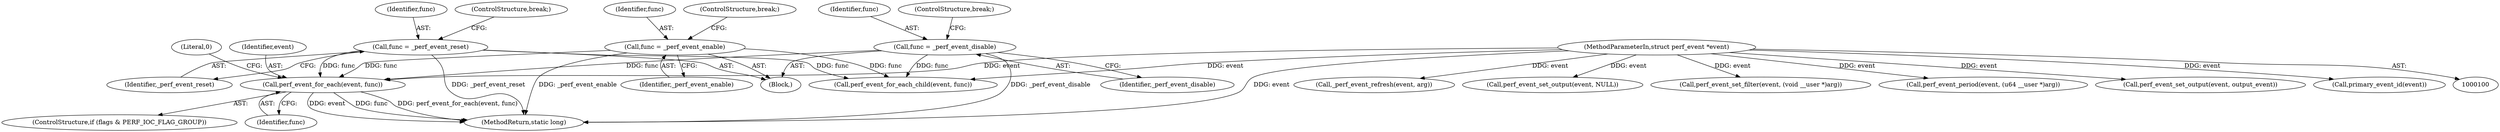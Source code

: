 digraph "0_linux_f63a8daa5812afef4f06c962351687e1ff9ccb2b_9@pointer" {
"1000220" [label="(Call,perf_event_for_each(event, func))"];
"1000101" [label="(MethodParameterIn,struct perf_event *event)"];
"1000124" [label="(Call,func = _perf_event_reset)"];
"1000114" [label="(Call,func = _perf_event_enable)"];
"1000119" [label="(Call,func = _perf_event_disable)"];
"1000130" [label="(Call,_perf_event_refresh(event, arg))"];
"1000200" [label="(Call,perf_event_set_output(event, NULL))"];
"1000119" [label="(Call,func = _perf_event_disable)"];
"1000207" [label="(Call,perf_event_set_filter(event, (void __user *)arg))"];
"1000114" [label="(Call,func = _perf_event_enable)"];
"1000216" [label="(ControlStructure,if (flags & PERF_IOC_FLAG_GROUP))"];
"1000120" [label="(Identifier,func)"];
"1000125" [label="(Identifier,func)"];
"1000224" [label="(Call,perf_event_for_each_child(event, func))"];
"1000122" [label="(ControlStructure,break;)"];
"1000115" [label="(Identifier,func)"];
"1000220" [label="(Call,perf_event_for_each(event, func))"];
"1000126" [label="(Identifier,_perf_event_reset)"];
"1000117" [label="(ControlStructure,break;)"];
"1000135" [label="(Call,perf_event_period(event, (u64 __user *)arg))"];
"1000222" [label="(Identifier,func)"];
"1000124" [label="(Call,func = _perf_event_reset)"];
"1000116" [label="(Identifier,_perf_event_enable)"];
"1000228" [label="(Literal,0)"];
"1000191" [label="(Call,perf_event_set_output(event, output_event))"];
"1000127" [label="(ControlStructure,break;)"];
"1000112" [label="(Block,)"];
"1000121" [label="(Identifier,_perf_event_disable)"];
"1000101" [label="(MethodParameterIn,struct perf_event *event)"];
"1000221" [label="(Identifier,event)"];
"1000145" [label="(Call,primary_event_id(event))"];
"1000229" [label="(MethodReturn,static long)"];
"1000220" -> "1000216"  [label="AST: "];
"1000220" -> "1000222"  [label="CFG: "];
"1000221" -> "1000220"  [label="AST: "];
"1000222" -> "1000220"  [label="AST: "];
"1000228" -> "1000220"  [label="CFG: "];
"1000220" -> "1000229"  [label="DDG: event"];
"1000220" -> "1000229"  [label="DDG: func"];
"1000220" -> "1000229"  [label="DDG: perf_event_for_each(event, func)"];
"1000101" -> "1000220"  [label="DDG: event"];
"1000124" -> "1000220"  [label="DDG: func"];
"1000114" -> "1000220"  [label="DDG: func"];
"1000119" -> "1000220"  [label="DDG: func"];
"1000101" -> "1000100"  [label="AST: "];
"1000101" -> "1000229"  [label="DDG: event"];
"1000101" -> "1000130"  [label="DDG: event"];
"1000101" -> "1000135"  [label="DDG: event"];
"1000101" -> "1000145"  [label="DDG: event"];
"1000101" -> "1000191"  [label="DDG: event"];
"1000101" -> "1000200"  [label="DDG: event"];
"1000101" -> "1000207"  [label="DDG: event"];
"1000101" -> "1000224"  [label="DDG: event"];
"1000124" -> "1000112"  [label="AST: "];
"1000124" -> "1000126"  [label="CFG: "];
"1000125" -> "1000124"  [label="AST: "];
"1000126" -> "1000124"  [label="AST: "];
"1000127" -> "1000124"  [label="CFG: "];
"1000124" -> "1000229"  [label="DDG: _perf_event_reset"];
"1000124" -> "1000224"  [label="DDG: func"];
"1000114" -> "1000112"  [label="AST: "];
"1000114" -> "1000116"  [label="CFG: "];
"1000115" -> "1000114"  [label="AST: "];
"1000116" -> "1000114"  [label="AST: "];
"1000117" -> "1000114"  [label="CFG: "];
"1000114" -> "1000229"  [label="DDG: _perf_event_enable"];
"1000114" -> "1000224"  [label="DDG: func"];
"1000119" -> "1000112"  [label="AST: "];
"1000119" -> "1000121"  [label="CFG: "];
"1000120" -> "1000119"  [label="AST: "];
"1000121" -> "1000119"  [label="AST: "];
"1000122" -> "1000119"  [label="CFG: "];
"1000119" -> "1000229"  [label="DDG: _perf_event_disable"];
"1000119" -> "1000224"  [label="DDG: func"];
}

